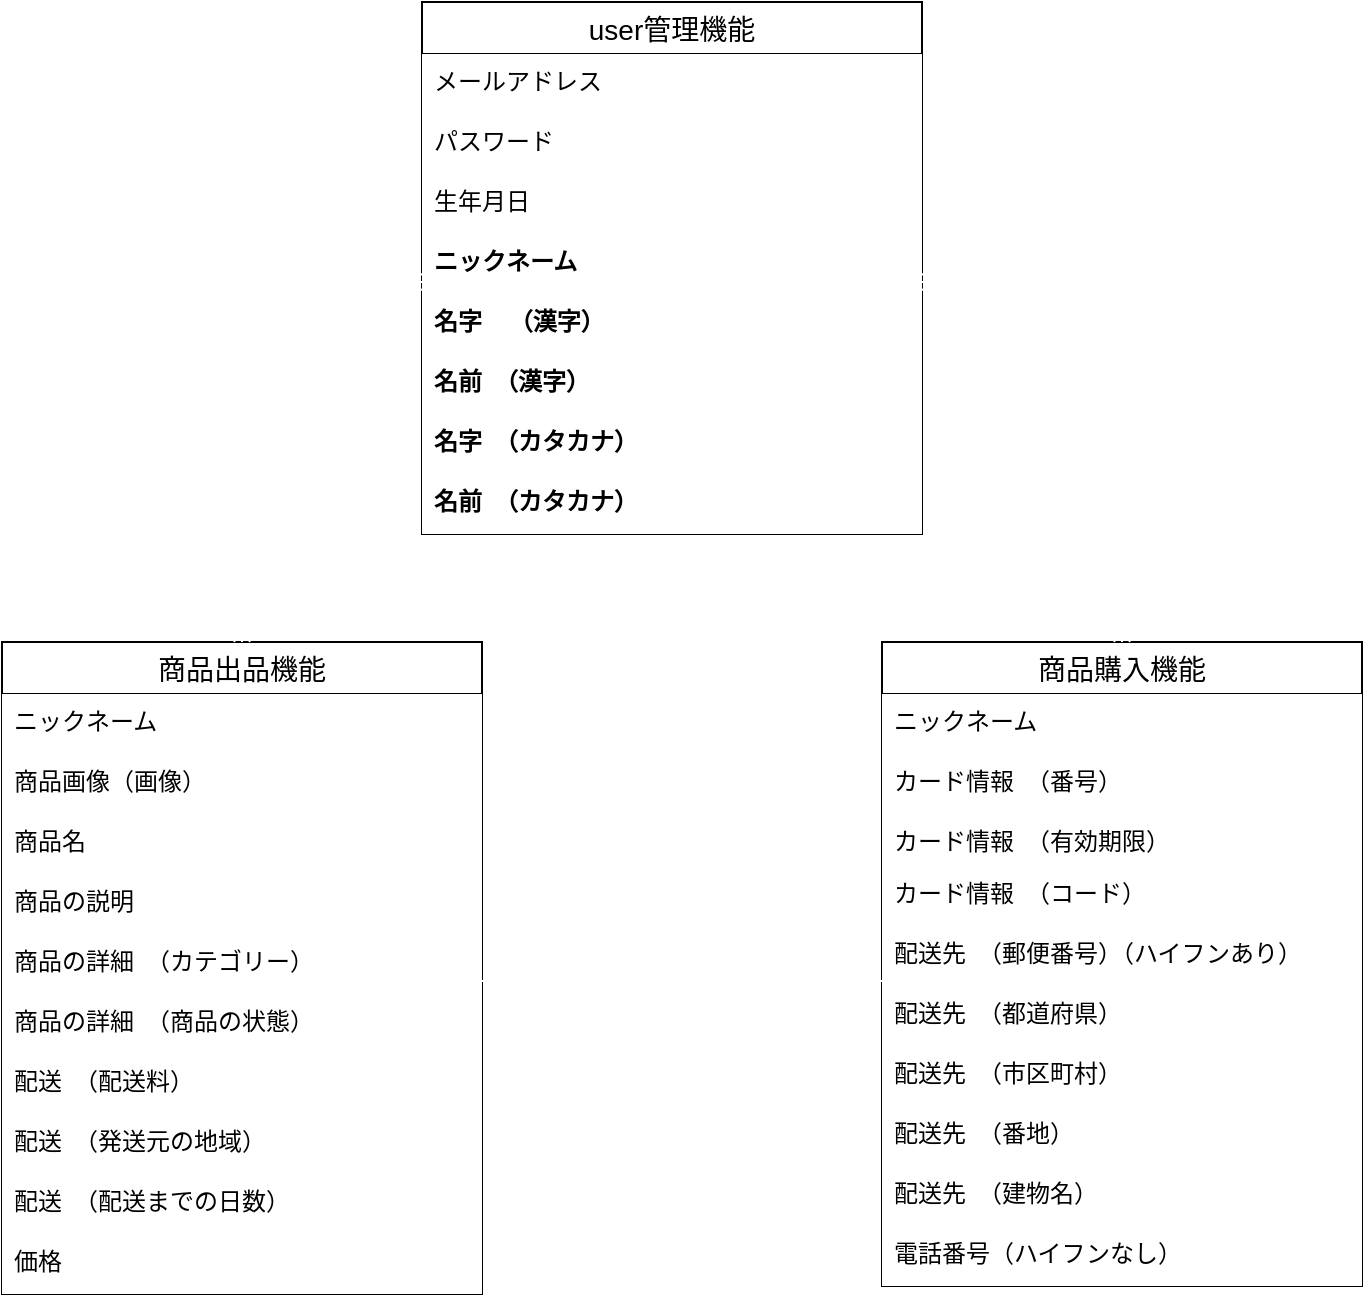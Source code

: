 <mxfile>
    <diagram id="GKP-IeGeKljug9mlyoR8" name="ページ1">
        <mxGraphModel dx="728" dy="567" grid="1" gridSize="10" guides="1" tooltips="1" connect="1" arrows="1" fold="1" page="1" pageScale="1" pageWidth="827" pageHeight="1169" math="0" shadow="0">
            <root>
                <mxCell id="0"/>
                <mxCell id="1" parent="0"/>
                <mxCell id="2" value="user管理機能" style="swimlane;fontStyle=0;childLayout=stackLayout;horizontal=1;startSize=26;horizontalStack=0;resizeParent=1;resizeParentMax=0;resizeLast=0;collapsible=1;marginBottom=0;align=center;fontSize=14;" vertex="1" parent="1">
                    <mxGeometry x="250" width="250" height="266" as="geometry"/>
                </mxCell>
                <mxCell id="3" value="メールアドレス" style="text;strokeColor=none;fillColor=default;spacingLeft=4;spacingRight=4;overflow=hidden;rotatable=0;points=[[0,0.5],[1,0.5]];portConstraint=eastwest;fontSize=12;" vertex="1" parent="2">
                    <mxGeometry y="26" width="250" height="30" as="geometry"/>
                </mxCell>
                <mxCell id="4" value="パスワード" style="text;strokeColor=none;fillColor=default;spacingLeft=4;spacingRight=4;overflow=hidden;rotatable=0;points=[[0,0.5],[1,0.5]];portConstraint=eastwest;fontSize=12;" vertex="1" parent="2">
                    <mxGeometry y="56" width="250" height="30" as="geometry"/>
                </mxCell>
                <mxCell id="17" value="生年月日" style="text;strokeColor=none;fillColor=default;spacingLeft=4;spacingRight=4;overflow=hidden;rotatable=0;points=[[0,0.5],[1,0.5]];portConstraint=eastwest;fontSize=12;" vertex="1" parent="2">
                    <mxGeometry y="86" width="250" height="30" as="geometry"/>
                </mxCell>
                <mxCell id="26" value="ニックネーム" style="text;strokeColor=none;fillColor=default;spacingLeft=4;spacingRight=4;overflow=hidden;rotatable=0;points=[[0,0.5],[1,0.5]];portConstraint=eastwest;fontSize=12;fontStyle=1" vertex="1" parent="2">
                    <mxGeometry y="116" width="250" height="30" as="geometry"/>
                </mxCell>
                <mxCell id="27" value="名字    （漢字）" style="text;strokeColor=none;fillColor=default;spacingLeft=4;spacingRight=4;overflow=hidden;rotatable=0;points=[[0,0.5],[1,0.5]];portConstraint=eastwest;fontSize=12;fontStyle=1" vertex="1" parent="2">
                    <mxGeometry y="146" width="250" height="30" as="geometry"/>
                </mxCell>
                <mxCell id="29" value="名前　（漢字）" style="text;strokeColor=none;fillColor=default;spacingLeft=4;spacingRight=4;overflow=hidden;rotatable=0;points=[[0,0.5],[1,0.5]];portConstraint=eastwest;fontSize=12;fontStyle=1" vertex="1" parent="2">
                    <mxGeometry y="176" width="250" height="30" as="geometry"/>
                </mxCell>
                <mxCell id="30" value="名字　（カタカナ）" style="text;strokeColor=none;fillColor=default;spacingLeft=4;spacingRight=4;overflow=hidden;rotatable=0;points=[[0,0.5],[1,0.5]];portConstraint=eastwest;fontSize=12;fontStyle=1" vertex="1" parent="2">
                    <mxGeometry y="206" width="250" height="30" as="geometry"/>
                </mxCell>
                <mxCell id="32" value="名前　（カタカナ）" style="text;strokeColor=none;fillColor=default;spacingLeft=4;spacingRight=4;overflow=hidden;rotatable=0;points=[[0,0.5],[1,0.5]];portConstraint=eastwest;fontSize=12;fontStyle=1" vertex="1" parent="2">
                    <mxGeometry y="236" width="250" height="30" as="geometry"/>
                </mxCell>
                <mxCell id="6" value="商品出品機能" style="swimlane;fontStyle=0;childLayout=stackLayout;horizontal=1;startSize=26;horizontalStack=0;resizeParent=1;resizeParentMax=0;resizeLast=0;collapsible=1;marginBottom=0;align=center;fontSize=14;" vertex="1" parent="1">
                    <mxGeometry x="40" y="320" width="240" height="326" as="geometry"/>
                </mxCell>
                <mxCell id="45" value="ニックネーム" style="text;strokeColor=none;fillColor=default;spacingLeft=4;spacingRight=4;overflow=hidden;rotatable=0;points=[[0,0.5],[1,0.5]];portConstraint=eastwest;fontSize=12;" vertex="1" parent="6">
                    <mxGeometry y="26" width="240" height="30" as="geometry"/>
                </mxCell>
                <mxCell id="7" value="商品画像（画像）" style="text;strokeColor=none;fillColor=default;spacingLeft=4;spacingRight=4;overflow=hidden;rotatable=0;points=[[0,0.5],[1,0.5]];portConstraint=eastwest;fontSize=12;" vertex="1" parent="6">
                    <mxGeometry y="56" width="240" height="30" as="geometry"/>
                </mxCell>
                <mxCell id="8" value="商品名" style="text;strokeColor=none;fillColor=default;spacingLeft=4;spacingRight=4;overflow=hidden;rotatable=0;points=[[0,0.5],[1,0.5]];portConstraint=eastwest;fontSize=12;" vertex="1" parent="6">
                    <mxGeometry y="86" width="240" height="30" as="geometry"/>
                </mxCell>
                <mxCell id="9" value="商品の説明" style="text;strokeColor=none;fillColor=default;spacingLeft=4;spacingRight=4;overflow=hidden;rotatable=0;points=[[0,0.5],[1,0.5]];portConstraint=eastwest;fontSize=12;" vertex="1" parent="6">
                    <mxGeometry y="116" width="240" height="30" as="geometry"/>
                </mxCell>
                <mxCell id="19" value="商品の詳細　（カテゴリー）" style="text;strokeColor=none;fillColor=default;spacingLeft=4;spacingRight=4;overflow=hidden;rotatable=0;points=[[0,0.5],[1,0.5]];portConstraint=eastwest;fontSize=12;" vertex="1" parent="6">
                    <mxGeometry y="146" width="240" height="30" as="geometry"/>
                </mxCell>
                <mxCell id="25" value="商品の詳細　（商品の状態）" style="text;strokeColor=none;fillColor=default;spacingLeft=4;spacingRight=4;overflow=hidden;rotatable=0;points=[[0,0.5],[1,0.5]];portConstraint=eastwest;fontSize=12;" vertex="1" parent="6">
                    <mxGeometry y="176" width="240" height="30" as="geometry"/>
                </mxCell>
                <mxCell id="33" value="配送　（配送料）" style="text;strokeColor=none;fillColor=default;spacingLeft=4;spacingRight=4;overflow=hidden;rotatable=0;points=[[0,0.5],[1,0.5]];portConstraint=eastwest;fontSize=12;" vertex="1" parent="6">
                    <mxGeometry y="206" width="240" height="30" as="geometry"/>
                </mxCell>
                <mxCell id="34" value="配送　（発送元の地域）" style="text;strokeColor=none;fillColor=default;spacingLeft=4;spacingRight=4;overflow=hidden;rotatable=0;points=[[0,0.5],[1,0.5]];portConstraint=eastwest;fontSize=12;" vertex="1" parent="6">
                    <mxGeometry y="236" width="240" height="30" as="geometry"/>
                </mxCell>
                <mxCell id="35" value="配送　（配送までの日数）" style="text;strokeColor=none;fillColor=default;spacingLeft=4;spacingRight=4;overflow=hidden;rotatable=0;points=[[0,0.5],[1,0.5]];portConstraint=eastwest;fontSize=12;" vertex="1" parent="6">
                    <mxGeometry y="266" width="240" height="30" as="geometry"/>
                </mxCell>
                <mxCell id="36" value="価格" style="text;strokeColor=none;fillColor=default;spacingLeft=4;spacingRight=4;overflow=hidden;rotatable=0;points=[[0,0.5],[1,0.5]];portConstraint=eastwest;fontSize=12;" vertex="1" parent="6">
                    <mxGeometry y="296" width="240" height="30" as="geometry"/>
                </mxCell>
                <mxCell id="10" value="商品購入機能" style="swimlane;fontStyle=0;childLayout=stackLayout;horizontal=1;startSize=26;horizontalStack=0;resizeParent=1;resizeParentMax=0;resizeLast=0;collapsible=1;marginBottom=0;align=center;fontSize=14;" vertex="1" parent="1">
                    <mxGeometry x="480" y="320" width="240" height="322" as="geometry"/>
                </mxCell>
                <mxCell id="46" value="ニックネーム" style="text;strokeColor=none;fillColor=default;spacingLeft=4;spacingRight=4;overflow=hidden;rotatable=0;points=[[0,0.5],[1,0.5]];portConstraint=eastwest;fontSize=12;" vertex="1" parent="10">
                    <mxGeometry y="26" width="240" height="30" as="geometry"/>
                </mxCell>
                <mxCell id="12" value="カード情報　（番号）" style="text;strokeColor=none;fillColor=default;spacingLeft=4;spacingRight=4;overflow=hidden;rotatable=0;points=[[0,0.5],[1,0.5]];portConstraint=eastwest;fontSize=12;" vertex="1" parent="10">
                    <mxGeometry y="56" width="240" height="30" as="geometry"/>
                </mxCell>
                <mxCell id="13" value="カード情報　（有効期限）" style="text;strokeColor=none;fillColor=default;spacingLeft=4;spacingRight=4;overflow=hidden;rotatable=0;points=[[0,0.5],[1,0.5]];portConstraint=eastwest;fontSize=12;" vertex="1" parent="10">
                    <mxGeometry y="86" width="240" height="26" as="geometry"/>
                </mxCell>
                <mxCell id="22" value="カード情報　（コード）" style="text;strokeColor=none;fillColor=default;spacingLeft=4;spacingRight=4;overflow=hidden;rotatable=0;points=[[0,0.5],[1,0.5]];portConstraint=eastwest;fontSize=12;" vertex="1" parent="10">
                    <mxGeometry y="112" width="240" height="30" as="geometry"/>
                </mxCell>
                <mxCell id="37" value="配送先　（郵便番号）（ハイフンあり）" style="text;strokeColor=none;fillColor=default;spacingLeft=4;spacingRight=4;overflow=hidden;rotatable=0;points=[[0,0.5],[1,0.5]];portConstraint=eastwest;fontSize=12;" vertex="1" parent="10">
                    <mxGeometry y="142" width="240" height="30" as="geometry"/>
                </mxCell>
                <mxCell id="38" value="配送先　（都道府県）" style="text;strokeColor=none;fillColor=default;spacingLeft=4;spacingRight=4;overflow=hidden;rotatable=0;points=[[0,0.5],[1,0.5]];portConstraint=eastwest;fontSize=12;" vertex="1" parent="10">
                    <mxGeometry y="172" width="240" height="30" as="geometry"/>
                </mxCell>
                <mxCell id="41" value="配送先　（市区町村）" style="text;strokeColor=none;fillColor=default;spacingLeft=4;spacingRight=4;overflow=hidden;rotatable=0;points=[[0,0.5],[1,0.5]];portConstraint=eastwest;fontSize=12;" vertex="1" parent="10">
                    <mxGeometry y="202" width="240" height="30" as="geometry"/>
                </mxCell>
                <mxCell id="39" value="配送先　（番地）" style="text;strokeColor=none;fillColor=default;spacingLeft=4;spacingRight=4;overflow=hidden;rotatable=0;points=[[0,0.5],[1,0.5]];portConstraint=eastwest;fontSize=12;" vertex="1" parent="10">
                    <mxGeometry y="232" width="240" height="30" as="geometry"/>
                </mxCell>
                <mxCell id="42" value="配送先　（建物名）" style="text;strokeColor=none;fillColor=default;spacingLeft=4;spacingRight=4;overflow=hidden;rotatable=0;points=[[0,0.5],[1,0.5]];portConstraint=eastwest;fontSize=12;" vertex="1" parent="10">
                    <mxGeometry y="262" width="240" height="30" as="geometry"/>
                </mxCell>
                <mxCell id="43" value="電話番号（ハイフンなし）" style="text;strokeColor=none;fillColor=default;spacingLeft=4;spacingRight=4;overflow=hidden;rotatable=0;points=[[0,0.5],[1,0.5]];portConstraint=eastwest;fontSize=12;" vertex="1" parent="10">
                    <mxGeometry y="292" width="240" height="30" as="geometry"/>
                </mxCell>
                <mxCell id="14" style="edgeStyle=none;html=1;entryX=0.5;entryY=0;entryDx=0;entryDy=0;rounded=0;endArrow=ERmany;endFill=0;fillColor=#ffff88;strokeColor=#FFFFFF;startArrow=ERmany;startFill=0;" edge="1" parent="1" target="10">
                    <mxGeometry relative="1" as="geometry">
                        <mxPoint x="600" y="231" as="targetPoint"/>
                        <mxPoint x="500" y="140" as="sourcePoint"/>
                        <Array as="points">
                            <mxPoint x="600" y="140"/>
                        </Array>
                    </mxGeometry>
                </mxCell>
                <mxCell id="15" style="edgeStyle=none;rounded=0;html=1;startArrow=ERmany;startFill=0;endArrow=ERmany;endFill=0;strokeColor=#FFFFFF;entryX=0.5;entryY=0;entryDx=0;entryDy=0;" edge="1" parent="1" target="6">
                    <mxGeometry relative="1" as="geometry">
                        <mxPoint x="160" y="231" as="targetPoint"/>
                        <mxPoint x="250" y="140" as="sourcePoint"/>
                        <Array as="points">
                            <mxPoint x="160" y="140"/>
                        </Array>
                    </mxGeometry>
                </mxCell>
                <mxCell id="16" style="edgeStyle=none;rounded=0;html=1;startArrow=ERone;startFill=0;endArrow=ERone;endFill=0;strokeColor=#FFFFFF;entryX=0.004;entryY=0.917;entryDx=0;entryDy=0;entryPerimeter=0;exitX=1;exitY=0.784;exitDx=0;exitDy=0;exitPerimeter=0;" edge="1" parent="1" source="19" target="37">
                    <mxGeometry relative="1" as="geometry">
                        <mxPoint x="280" y="460" as="sourcePoint"/>
                        <mxPoint x="470" y="460" as="targetPoint"/>
                    </mxGeometry>
                </mxCell>
            </root>
        </mxGraphModel>
    </diagram>
</mxfile>